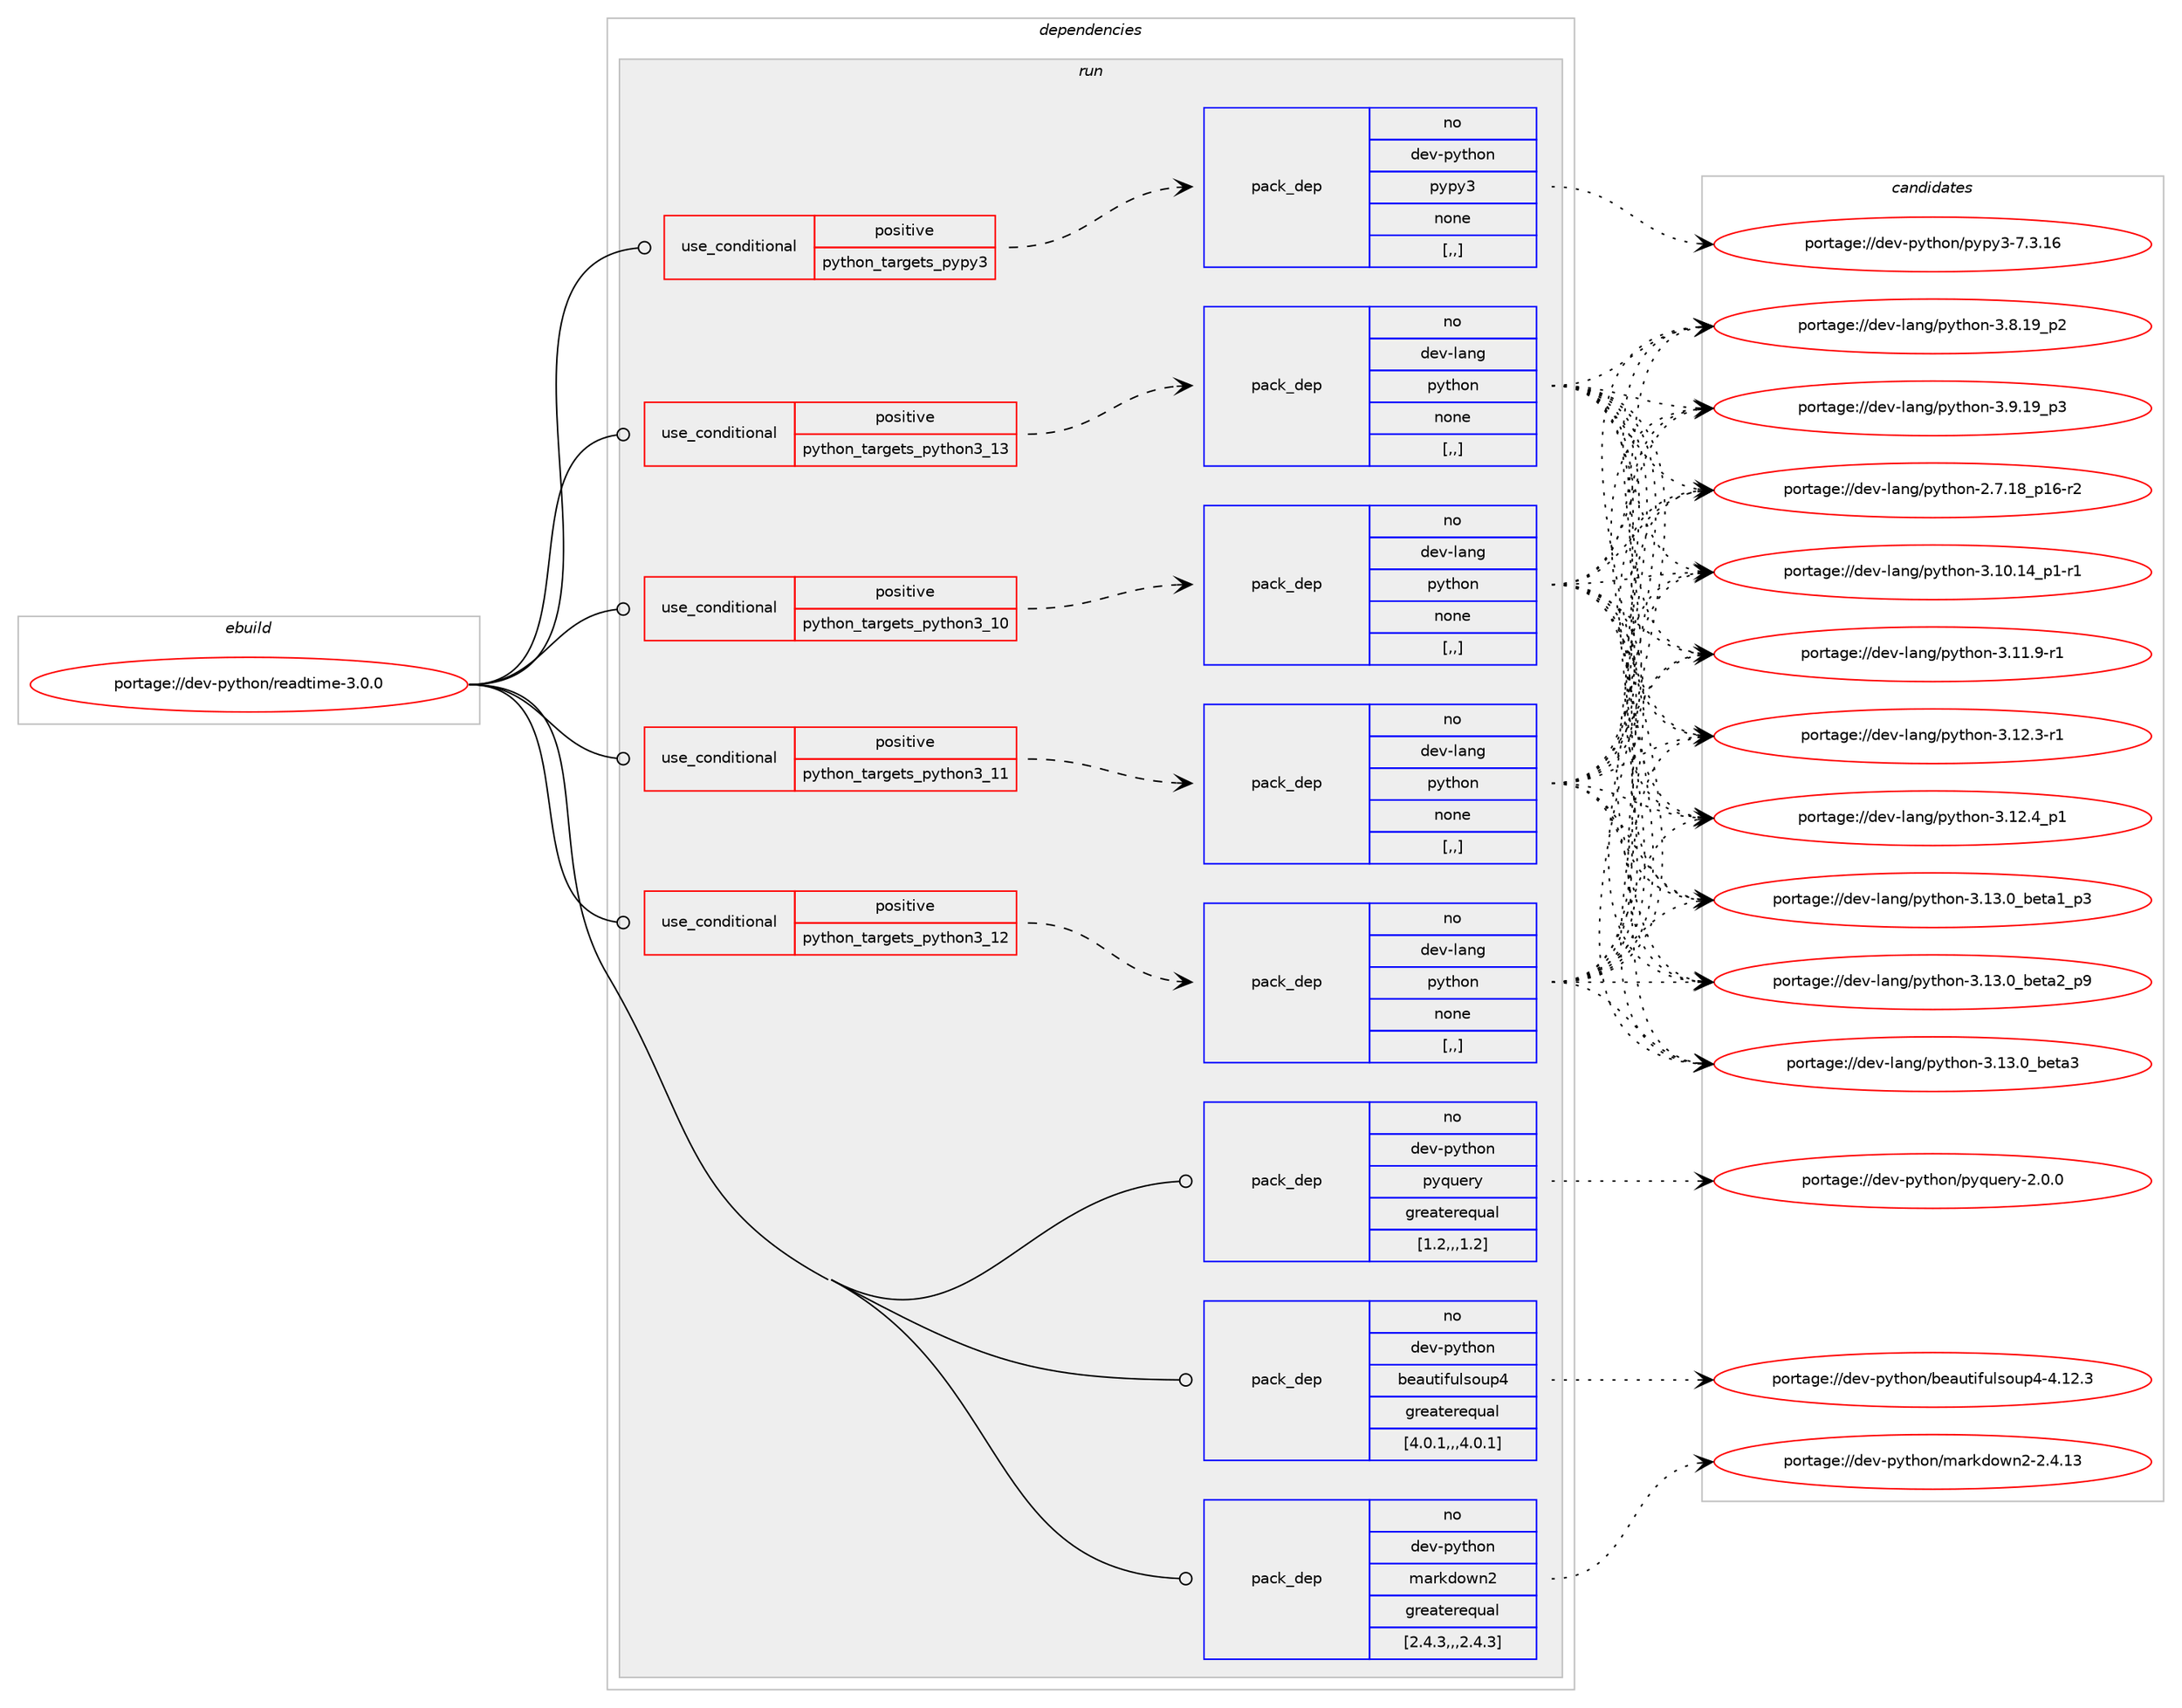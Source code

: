 digraph prolog {

# *************
# Graph options
# *************

newrank=true;
concentrate=true;
compound=true;
graph [rankdir=LR,fontname=Helvetica,fontsize=10,ranksep=1.5];#, ranksep=2.5, nodesep=0.2];
edge  [arrowhead=vee];
node  [fontname=Helvetica,fontsize=10];

# **********
# The ebuild
# **********

subgraph cluster_leftcol {
color=gray;
rank=same;
label=<<i>ebuild</i>>;
id [label="portage://dev-python/readtime-3.0.0", color=red, width=4, href="../dev-python/readtime-3.0.0.svg"];
}

# ****************
# The dependencies
# ****************

subgraph cluster_midcol {
color=gray;
label=<<i>dependencies</i>>;
subgraph cluster_compile {
fillcolor="#eeeeee";
style=filled;
label=<<i>compile</i>>;
}
subgraph cluster_compileandrun {
fillcolor="#eeeeee";
style=filled;
label=<<i>compile and run</i>>;
}
subgraph cluster_run {
fillcolor="#eeeeee";
style=filled;
label=<<i>run</i>>;
subgraph cond37584 {
dependency157450 [label=<<TABLE BORDER="0" CELLBORDER="1" CELLSPACING="0" CELLPADDING="4"><TR><TD ROWSPAN="3" CELLPADDING="10">use_conditional</TD></TR><TR><TD>positive</TD></TR><TR><TD>python_targets_pypy3</TD></TR></TABLE>>, shape=none, color=red];
subgraph pack118628 {
dependency157451 [label=<<TABLE BORDER="0" CELLBORDER="1" CELLSPACING="0" CELLPADDING="4" WIDTH="220"><TR><TD ROWSPAN="6" CELLPADDING="30">pack_dep</TD></TR><TR><TD WIDTH="110">no</TD></TR><TR><TD>dev-python</TD></TR><TR><TD>pypy3</TD></TR><TR><TD>none</TD></TR><TR><TD>[,,]</TD></TR></TABLE>>, shape=none, color=blue];
}
dependency157450:e -> dependency157451:w [weight=20,style="dashed",arrowhead="vee"];
}
id:e -> dependency157450:w [weight=20,style="solid",arrowhead="odot"];
subgraph cond37585 {
dependency157452 [label=<<TABLE BORDER="0" CELLBORDER="1" CELLSPACING="0" CELLPADDING="4"><TR><TD ROWSPAN="3" CELLPADDING="10">use_conditional</TD></TR><TR><TD>positive</TD></TR><TR><TD>python_targets_python3_10</TD></TR></TABLE>>, shape=none, color=red];
subgraph pack118629 {
dependency157453 [label=<<TABLE BORDER="0" CELLBORDER="1" CELLSPACING="0" CELLPADDING="4" WIDTH="220"><TR><TD ROWSPAN="6" CELLPADDING="30">pack_dep</TD></TR><TR><TD WIDTH="110">no</TD></TR><TR><TD>dev-lang</TD></TR><TR><TD>python</TD></TR><TR><TD>none</TD></TR><TR><TD>[,,]</TD></TR></TABLE>>, shape=none, color=blue];
}
dependency157452:e -> dependency157453:w [weight=20,style="dashed",arrowhead="vee"];
}
id:e -> dependency157452:w [weight=20,style="solid",arrowhead="odot"];
subgraph cond37586 {
dependency157454 [label=<<TABLE BORDER="0" CELLBORDER="1" CELLSPACING="0" CELLPADDING="4"><TR><TD ROWSPAN="3" CELLPADDING="10">use_conditional</TD></TR><TR><TD>positive</TD></TR><TR><TD>python_targets_python3_11</TD></TR></TABLE>>, shape=none, color=red];
subgraph pack118630 {
dependency157455 [label=<<TABLE BORDER="0" CELLBORDER="1" CELLSPACING="0" CELLPADDING="4" WIDTH="220"><TR><TD ROWSPAN="6" CELLPADDING="30">pack_dep</TD></TR><TR><TD WIDTH="110">no</TD></TR><TR><TD>dev-lang</TD></TR><TR><TD>python</TD></TR><TR><TD>none</TD></TR><TR><TD>[,,]</TD></TR></TABLE>>, shape=none, color=blue];
}
dependency157454:e -> dependency157455:w [weight=20,style="dashed",arrowhead="vee"];
}
id:e -> dependency157454:w [weight=20,style="solid",arrowhead="odot"];
subgraph cond37587 {
dependency157456 [label=<<TABLE BORDER="0" CELLBORDER="1" CELLSPACING="0" CELLPADDING="4"><TR><TD ROWSPAN="3" CELLPADDING="10">use_conditional</TD></TR><TR><TD>positive</TD></TR><TR><TD>python_targets_python3_12</TD></TR></TABLE>>, shape=none, color=red];
subgraph pack118631 {
dependency157457 [label=<<TABLE BORDER="0" CELLBORDER="1" CELLSPACING="0" CELLPADDING="4" WIDTH="220"><TR><TD ROWSPAN="6" CELLPADDING="30">pack_dep</TD></TR><TR><TD WIDTH="110">no</TD></TR><TR><TD>dev-lang</TD></TR><TR><TD>python</TD></TR><TR><TD>none</TD></TR><TR><TD>[,,]</TD></TR></TABLE>>, shape=none, color=blue];
}
dependency157456:e -> dependency157457:w [weight=20,style="dashed",arrowhead="vee"];
}
id:e -> dependency157456:w [weight=20,style="solid",arrowhead="odot"];
subgraph cond37588 {
dependency157458 [label=<<TABLE BORDER="0" CELLBORDER="1" CELLSPACING="0" CELLPADDING="4"><TR><TD ROWSPAN="3" CELLPADDING="10">use_conditional</TD></TR><TR><TD>positive</TD></TR><TR><TD>python_targets_python3_13</TD></TR></TABLE>>, shape=none, color=red];
subgraph pack118632 {
dependency157459 [label=<<TABLE BORDER="0" CELLBORDER="1" CELLSPACING="0" CELLPADDING="4" WIDTH="220"><TR><TD ROWSPAN="6" CELLPADDING="30">pack_dep</TD></TR><TR><TD WIDTH="110">no</TD></TR><TR><TD>dev-lang</TD></TR><TR><TD>python</TD></TR><TR><TD>none</TD></TR><TR><TD>[,,]</TD></TR></TABLE>>, shape=none, color=blue];
}
dependency157458:e -> dependency157459:w [weight=20,style="dashed",arrowhead="vee"];
}
id:e -> dependency157458:w [weight=20,style="solid",arrowhead="odot"];
subgraph pack118633 {
dependency157460 [label=<<TABLE BORDER="0" CELLBORDER="1" CELLSPACING="0" CELLPADDING="4" WIDTH="220"><TR><TD ROWSPAN="6" CELLPADDING="30">pack_dep</TD></TR><TR><TD WIDTH="110">no</TD></TR><TR><TD>dev-python</TD></TR><TR><TD>beautifulsoup4</TD></TR><TR><TD>greaterequal</TD></TR><TR><TD>[4.0.1,,,4.0.1]</TD></TR></TABLE>>, shape=none, color=blue];
}
id:e -> dependency157460:w [weight=20,style="solid",arrowhead="odot"];
subgraph pack118634 {
dependency157461 [label=<<TABLE BORDER="0" CELLBORDER="1" CELLSPACING="0" CELLPADDING="4" WIDTH="220"><TR><TD ROWSPAN="6" CELLPADDING="30">pack_dep</TD></TR><TR><TD WIDTH="110">no</TD></TR><TR><TD>dev-python</TD></TR><TR><TD>markdown2</TD></TR><TR><TD>greaterequal</TD></TR><TR><TD>[2.4.3,,,2.4.3]</TD></TR></TABLE>>, shape=none, color=blue];
}
id:e -> dependency157461:w [weight=20,style="solid",arrowhead="odot"];
subgraph pack118635 {
dependency157462 [label=<<TABLE BORDER="0" CELLBORDER="1" CELLSPACING="0" CELLPADDING="4" WIDTH="220"><TR><TD ROWSPAN="6" CELLPADDING="30">pack_dep</TD></TR><TR><TD WIDTH="110">no</TD></TR><TR><TD>dev-python</TD></TR><TR><TD>pyquery</TD></TR><TR><TD>greaterequal</TD></TR><TR><TD>[1.2,,,1.2]</TD></TR></TABLE>>, shape=none, color=blue];
}
id:e -> dependency157462:w [weight=20,style="solid",arrowhead="odot"];
}
}

# **************
# The candidates
# **************

subgraph cluster_choices {
rank=same;
color=gray;
label=<<i>candidates</i>>;

subgraph choice118628 {
color=black;
nodesep=1;
choice10010111845112121116104111110471121211121215145554651464954 [label="portage://dev-python/pypy3-7.3.16", color=red, width=4,href="../dev-python/pypy3-7.3.16.svg"];
dependency157451:e -> choice10010111845112121116104111110471121211121215145554651464954:w [style=dotted,weight="100"];
}
subgraph choice118629 {
color=black;
nodesep=1;
choice100101118451089711010347112121116104111110455046554649569511249544511450 [label="portage://dev-lang/python-2.7.18_p16-r2", color=red, width=4,href="../dev-lang/python-2.7.18_p16-r2.svg"];
choice100101118451089711010347112121116104111110455146494846495295112494511449 [label="portage://dev-lang/python-3.10.14_p1-r1", color=red, width=4,href="../dev-lang/python-3.10.14_p1-r1.svg"];
choice100101118451089711010347112121116104111110455146494946574511449 [label="portage://dev-lang/python-3.11.9-r1", color=red, width=4,href="../dev-lang/python-3.11.9-r1.svg"];
choice100101118451089711010347112121116104111110455146495046514511449 [label="portage://dev-lang/python-3.12.3-r1", color=red, width=4,href="../dev-lang/python-3.12.3-r1.svg"];
choice100101118451089711010347112121116104111110455146495046529511249 [label="portage://dev-lang/python-3.12.4_p1", color=red, width=4,href="../dev-lang/python-3.12.4_p1.svg"];
choice10010111845108971101034711212111610411111045514649514648959810111697499511251 [label="portage://dev-lang/python-3.13.0_beta1_p3", color=red, width=4,href="../dev-lang/python-3.13.0_beta1_p3.svg"];
choice10010111845108971101034711212111610411111045514649514648959810111697509511257 [label="portage://dev-lang/python-3.13.0_beta2_p9", color=red, width=4,href="../dev-lang/python-3.13.0_beta2_p9.svg"];
choice1001011184510897110103471121211161041111104551464951464895981011169751 [label="portage://dev-lang/python-3.13.0_beta3", color=red, width=4,href="../dev-lang/python-3.13.0_beta3.svg"];
choice100101118451089711010347112121116104111110455146564649579511250 [label="portage://dev-lang/python-3.8.19_p2", color=red, width=4,href="../dev-lang/python-3.8.19_p2.svg"];
choice100101118451089711010347112121116104111110455146574649579511251 [label="portage://dev-lang/python-3.9.19_p3", color=red, width=4,href="../dev-lang/python-3.9.19_p3.svg"];
dependency157453:e -> choice100101118451089711010347112121116104111110455046554649569511249544511450:w [style=dotted,weight="100"];
dependency157453:e -> choice100101118451089711010347112121116104111110455146494846495295112494511449:w [style=dotted,weight="100"];
dependency157453:e -> choice100101118451089711010347112121116104111110455146494946574511449:w [style=dotted,weight="100"];
dependency157453:e -> choice100101118451089711010347112121116104111110455146495046514511449:w [style=dotted,weight="100"];
dependency157453:e -> choice100101118451089711010347112121116104111110455146495046529511249:w [style=dotted,weight="100"];
dependency157453:e -> choice10010111845108971101034711212111610411111045514649514648959810111697499511251:w [style=dotted,weight="100"];
dependency157453:e -> choice10010111845108971101034711212111610411111045514649514648959810111697509511257:w [style=dotted,weight="100"];
dependency157453:e -> choice1001011184510897110103471121211161041111104551464951464895981011169751:w [style=dotted,weight="100"];
dependency157453:e -> choice100101118451089711010347112121116104111110455146564649579511250:w [style=dotted,weight="100"];
dependency157453:e -> choice100101118451089711010347112121116104111110455146574649579511251:w [style=dotted,weight="100"];
}
subgraph choice118630 {
color=black;
nodesep=1;
choice100101118451089711010347112121116104111110455046554649569511249544511450 [label="portage://dev-lang/python-2.7.18_p16-r2", color=red, width=4,href="../dev-lang/python-2.7.18_p16-r2.svg"];
choice100101118451089711010347112121116104111110455146494846495295112494511449 [label="portage://dev-lang/python-3.10.14_p1-r1", color=red, width=4,href="../dev-lang/python-3.10.14_p1-r1.svg"];
choice100101118451089711010347112121116104111110455146494946574511449 [label="portage://dev-lang/python-3.11.9-r1", color=red, width=4,href="../dev-lang/python-3.11.9-r1.svg"];
choice100101118451089711010347112121116104111110455146495046514511449 [label="portage://dev-lang/python-3.12.3-r1", color=red, width=4,href="../dev-lang/python-3.12.3-r1.svg"];
choice100101118451089711010347112121116104111110455146495046529511249 [label="portage://dev-lang/python-3.12.4_p1", color=red, width=4,href="../dev-lang/python-3.12.4_p1.svg"];
choice10010111845108971101034711212111610411111045514649514648959810111697499511251 [label="portage://dev-lang/python-3.13.0_beta1_p3", color=red, width=4,href="../dev-lang/python-3.13.0_beta1_p3.svg"];
choice10010111845108971101034711212111610411111045514649514648959810111697509511257 [label="portage://dev-lang/python-3.13.0_beta2_p9", color=red, width=4,href="../dev-lang/python-3.13.0_beta2_p9.svg"];
choice1001011184510897110103471121211161041111104551464951464895981011169751 [label="portage://dev-lang/python-3.13.0_beta3", color=red, width=4,href="../dev-lang/python-3.13.0_beta3.svg"];
choice100101118451089711010347112121116104111110455146564649579511250 [label="portage://dev-lang/python-3.8.19_p2", color=red, width=4,href="../dev-lang/python-3.8.19_p2.svg"];
choice100101118451089711010347112121116104111110455146574649579511251 [label="portage://dev-lang/python-3.9.19_p3", color=red, width=4,href="../dev-lang/python-3.9.19_p3.svg"];
dependency157455:e -> choice100101118451089711010347112121116104111110455046554649569511249544511450:w [style=dotted,weight="100"];
dependency157455:e -> choice100101118451089711010347112121116104111110455146494846495295112494511449:w [style=dotted,weight="100"];
dependency157455:e -> choice100101118451089711010347112121116104111110455146494946574511449:w [style=dotted,weight="100"];
dependency157455:e -> choice100101118451089711010347112121116104111110455146495046514511449:w [style=dotted,weight="100"];
dependency157455:e -> choice100101118451089711010347112121116104111110455146495046529511249:w [style=dotted,weight="100"];
dependency157455:e -> choice10010111845108971101034711212111610411111045514649514648959810111697499511251:w [style=dotted,weight="100"];
dependency157455:e -> choice10010111845108971101034711212111610411111045514649514648959810111697509511257:w [style=dotted,weight="100"];
dependency157455:e -> choice1001011184510897110103471121211161041111104551464951464895981011169751:w [style=dotted,weight="100"];
dependency157455:e -> choice100101118451089711010347112121116104111110455146564649579511250:w [style=dotted,weight="100"];
dependency157455:e -> choice100101118451089711010347112121116104111110455146574649579511251:w [style=dotted,weight="100"];
}
subgraph choice118631 {
color=black;
nodesep=1;
choice100101118451089711010347112121116104111110455046554649569511249544511450 [label="portage://dev-lang/python-2.7.18_p16-r2", color=red, width=4,href="../dev-lang/python-2.7.18_p16-r2.svg"];
choice100101118451089711010347112121116104111110455146494846495295112494511449 [label="portage://dev-lang/python-3.10.14_p1-r1", color=red, width=4,href="../dev-lang/python-3.10.14_p1-r1.svg"];
choice100101118451089711010347112121116104111110455146494946574511449 [label="portage://dev-lang/python-3.11.9-r1", color=red, width=4,href="../dev-lang/python-3.11.9-r1.svg"];
choice100101118451089711010347112121116104111110455146495046514511449 [label="portage://dev-lang/python-3.12.3-r1", color=red, width=4,href="../dev-lang/python-3.12.3-r1.svg"];
choice100101118451089711010347112121116104111110455146495046529511249 [label="portage://dev-lang/python-3.12.4_p1", color=red, width=4,href="../dev-lang/python-3.12.4_p1.svg"];
choice10010111845108971101034711212111610411111045514649514648959810111697499511251 [label="portage://dev-lang/python-3.13.0_beta1_p3", color=red, width=4,href="../dev-lang/python-3.13.0_beta1_p3.svg"];
choice10010111845108971101034711212111610411111045514649514648959810111697509511257 [label="portage://dev-lang/python-3.13.0_beta2_p9", color=red, width=4,href="../dev-lang/python-3.13.0_beta2_p9.svg"];
choice1001011184510897110103471121211161041111104551464951464895981011169751 [label="portage://dev-lang/python-3.13.0_beta3", color=red, width=4,href="../dev-lang/python-3.13.0_beta3.svg"];
choice100101118451089711010347112121116104111110455146564649579511250 [label="portage://dev-lang/python-3.8.19_p2", color=red, width=4,href="../dev-lang/python-3.8.19_p2.svg"];
choice100101118451089711010347112121116104111110455146574649579511251 [label="portage://dev-lang/python-3.9.19_p3", color=red, width=4,href="../dev-lang/python-3.9.19_p3.svg"];
dependency157457:e -> choice100101118451089711010347112121116104111110455046554649569511249544511450:w [style=dotted,weight="100"];
dependency157457:e -> choice100101118451089711010347112121116104111110455146494846495295112494511449:w [style=dotted,weight="100"];
dependency157457:e -> choice100101118451089711010347112121116104111110455146494946574511449:w [style=dotted,weight="100"];
dependency157457:e -> choice100101118451089711010347112121116104111110455146495046514511449:w [style=dotted,weight="100"];
dependency157457:e -> choice100101118451089711010347112121116104111110455146495046529511249:w [style=dotted,weight="100"];
dependency157457:e -> choice10010111845108971101034711212111610411111045514649514648959810111697499511251:w [style=dotted,weight="100"];
dependency157457:e -> choice10010111845108971101034711212111610411111045514649514648959810111697509511257:w [style=dotted,weight="100"];
dependency157457:e -> choice1001011184510897110103471121211161041111104551464951464895981011169751:w [style=dotted,weight="100"];
dependency157457:e -> choice100101118451089711010347112121116104111110455146564649579511250:w [style=dotted,weight="100"];
dependency157457:e -> choice100101118451089711010347112121116104111110455146574649579511251:w [style=dotted,weight="100"];
}
subgraph choice118632 {
color=black;
nodesep=1;
choice100101118451089711010347112121116104111110455046554649569511249544511450 [label="portage://dev-lang/python-2.7.18_p16-r2", color=red, width=4,href="../dev-lang/python-2.7.18_p16-r2.svg"];
choice100101118451089711010347112121116104111110455146494846495295112494511449 [label="portage://dev-lang/python-3.10.14_p1-r1", color=red, width=4,href="../dev-lang/python-3.10.14_p1-r1.svg"];
choice100101118451089711010347112121116104111110455146494946574511449 [label="portage://dev-lang/python-3.11.9-r1", color=red, width=4,href="../dev-lang/python-3.11.9-r1.svg"];
choice100101118451089711010347112121116104111110455146495046514511449 [label="portage://dev-lang/python-3.12.3-r1", color=red, width=4,href="../dev-lang/python-3.12.3-r1.svg"];
choice100101118451089711010347112121116104111110455146495046529511249 [label="portage://dev-lang/python-3.12.4_p1", color=red, width=4,href="../dev-lang/python-3.12.4_p1.svg"];
choice10010111845108971101034711212111610411111045514649514648959810111697499511251 [label="portage://dev-lang/python-3.13.0_beta1_p3", color=red, width=4,href="../dev-lang/python-3.13.0_beta1_p3.svg"];
choice10010111845108971101034711212111610411111045514649514648959810111697509511257 [label="portage://dev-lang/python-3.13.0_beta2_p9", color=red, width=4,href="../dev-lang/python-3.13.0_beta2_p9.svg"];
choice1001011184510897110103471121211161041111104551464951464895981011169751 [label="portage://dev-lang/python-3.13.0_beta3", color=red, width=4,href="../dev-lang/python-3.13.0_beta3.svg"];
choice100101118451089711010347112121116104111110455146564649579511250 [label="portage://dev-lang/python-3.8.19_p2", color=red, width=4,href="../dev-lang/python-3.8.19_p2.svg"];
choice100101118451089711010347112121116104111110455146574649579511251 [label="portage://dev-lang/python-3.9.19_p3", color=red, width=4,href="../dev-lang/python-3.9.19_p3.svg"];
dependency157459:e -> choice100101118451089711010347112121116104111110455046554649569511249544511450:w [style=dotted,weight="100"];
dependency157459:e -> choice100101118451089711010347112121116104111110455146494846495295112494511449:w [style=dotted,weight="100"];
dependency157459:e -> choice100101118451089711010347112121116104111110455146494946574511449:w [style=dotted,weight="100"];
dependency157459:e -> choice100101118451089711010347112121116104111110455146495046514511449:w [style=dotted,weight="100"];
dependency157459:e -> choice100101118451089711010347112121116104111110455146495046529511249:w [style=dotted,weight="100"];
dependency157459:e -> choice10010111845108971101034711212111610411111045514649514648959810111697499511251:w [style=dotted,weight="100"];
dependency157459:e -> choice10010111845108971101034711212111610411111045514649514648959810111697509511257:w [style=dotted,weight="100"];
dependency157459:e -> choice1001011184510897110103471121211161041111104551464951464895981011169751:w [style=dotted,weight="100"];
dependency157459:e -> choice100101118451089711010347112121116104111110455146564649579511250:w [style=dotted,weight="100"];
dependency157459:e -> choice100101118451089711010347112121116104111110455146574649579511251:w [style=dotted,weight="100"];
}
subgraph choice118633 {
color=black;
nodesep=1;
choice100101118451121211161041111104798101971171161051021171081151111171125245524649504651 [label="portage://dev-python/beautifulsoup4-4.12.3", color=red, width=4,href="../dev-python/beautifulsoup4-4.12.3.svg"];
dependency157460:e -> choice100101118451121211161041111104798101971171161051021171081151111171125245524649504651:w [style=dotted,weight="100"];
}
subgraph choice118634 {
color=black;
nodesep=1;
choice1001011184511212111610411111047109971141071001111191105045504652464951 [label="portage://dev-python/markdown2-2.4.13", color=red, width=4,href="../dev-python/markdown2-2.4.13.svg"];
dependency157461:e -> choice1001011184511212111610411111047109971141071001111191105045504652464951:w [style=dotted,weight="100"];
}
subgraph choice118635 {
color=black;
nodesep=1;
choice1001011184511212111610411111047112121113117101114121455046484648 [label="portage://dev-python/pyquery-2.0.0", color=red, width=4,href="../dev-python/pyquery-2.0.0.svg"];
dependency157462:e -> choice1001011184511212111610411111047112121113117101114121455046484648:w [style=dotted,weight="100"];
}
}

}
